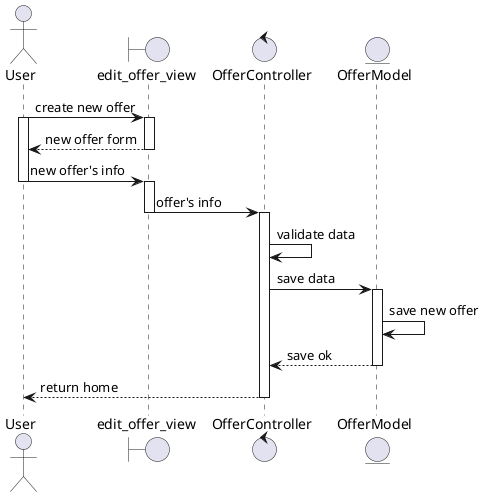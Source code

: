 @startuml
actor User
boundary edit_offer_view
control OfferController
entity OfferModel

User -> edit_offer_view : create new offer
activate User
activate edit_offer_view
edit_offer_view --> User : new offer form
deactivate edit_offer_view
User -> edit_offer_view : new offer's info
deactivate User
activate edit_offer_view
edit_offer_view -> OfferController: offer's info
deactivate edit_offer_view
activate OfferController
OfferController -> OfferController : validate data
OfferController -> OfferModel : save data
activate OfferModel
OfferModel -> OfferModel: save new offer
OfferModel --> OfferController : save ok
deactivate OfferModel
OfferController --> User: return home
deactivate OfferController

@enduml